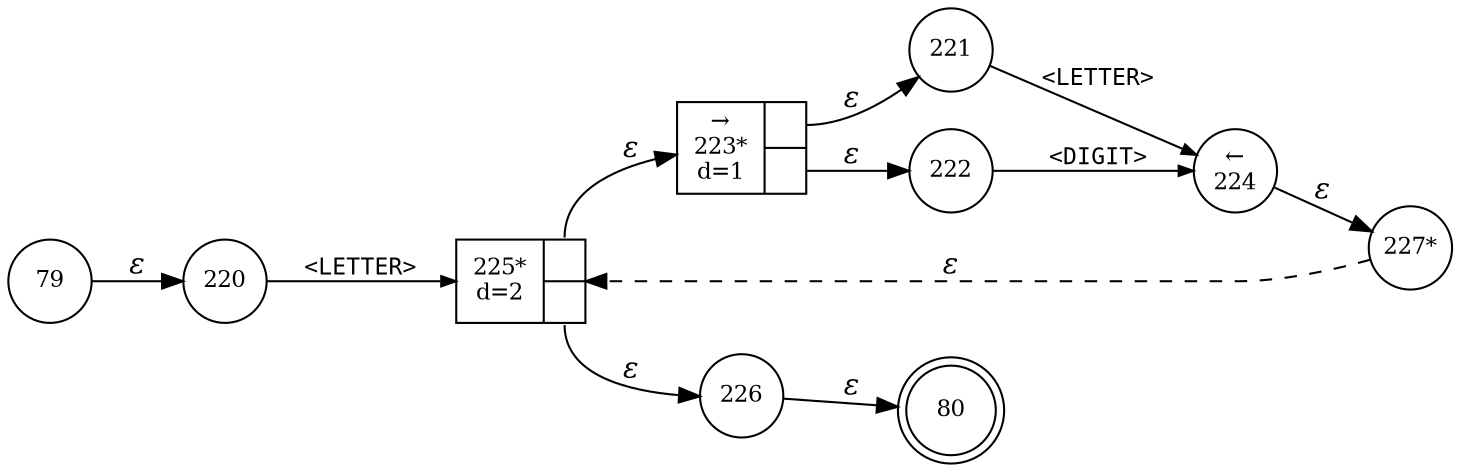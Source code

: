 digraph ATN {
rankdir=LR;
s80[fontsize=11, label="80", shape=doublecircle, fixedsize=true, width=.6];
s224[fontsize=11,label="&larr;\n224", shape=circle, fixedsize=true, width=.55, peripheries=1];
s225[fontsize=11,label="{225*\nd=2|{<p0>|<p1>}}", shape=record, fixedsize=false, peripheries=1];
s226[fontsize=11,label="226", shape=circle, fixedsize=true, width=.55, peripheries=1];
s227[fontsize=11,label="227*", shape=circle, fixedsize=true, width=.55, peripheries=1];
s220[fontsize=11,label="220", shape=circle, fixedsize=true, width=.55, peripheries=1];
s221[fontsize=11,label="221", shape=circle, fixedsize=true, width=.55, peripheries=1];
s222[fontsize=11,label="222", shape=circle, fixedsize=true, width=.55, peripheries=1];
s79[fontsize=11,label="79", shape=circle, fixedsize=true, width=.55, peripheries=1];
s223[fontsize=11,label="{&rarr;\n223*\nd=1|{<p0>|<p1>}}", shape=record, fixedsize=false, peripheries=1];
s79 -> s220 [fontname="Times-Italic", label="&epsilon;"];
s220 -> s225 [fontsize=11, fontname="Courier", arrowsize=.7, label = "<LETTER>", arrowhead = normal];
s225:p0 -> s223 [fontname="Times-Italic", label="&epsilon;"];
s225:p1 -> s226 [fontname="Times-Italic", label="&epsilon;"];
s223:p0 -> s221 [fontname="Times-Italic", label="&epsilon;"];
s223:p1 -> s222 [fontname="Times-Italic", label="&epsilon;"];
s226 -> s80 [fontname="Times-Italic", label="&epsilon;"];
s221 -> s224 [fontsize=11, fontname="Courier", arrowsize=.7, label = "<LETTER>", arrowhead = normal];
s222 -> s224 [fontsize=11, fontname="Courier", arrowsize=.7, label = "<DIGIT>", arrowhead = normal];
s224 -> s227 [fontname="Times-Italic", label="&epsilon;"];
s227 -> s225 [fontname="Times-Italic", label="&epsilon;", style="dashed"];
}